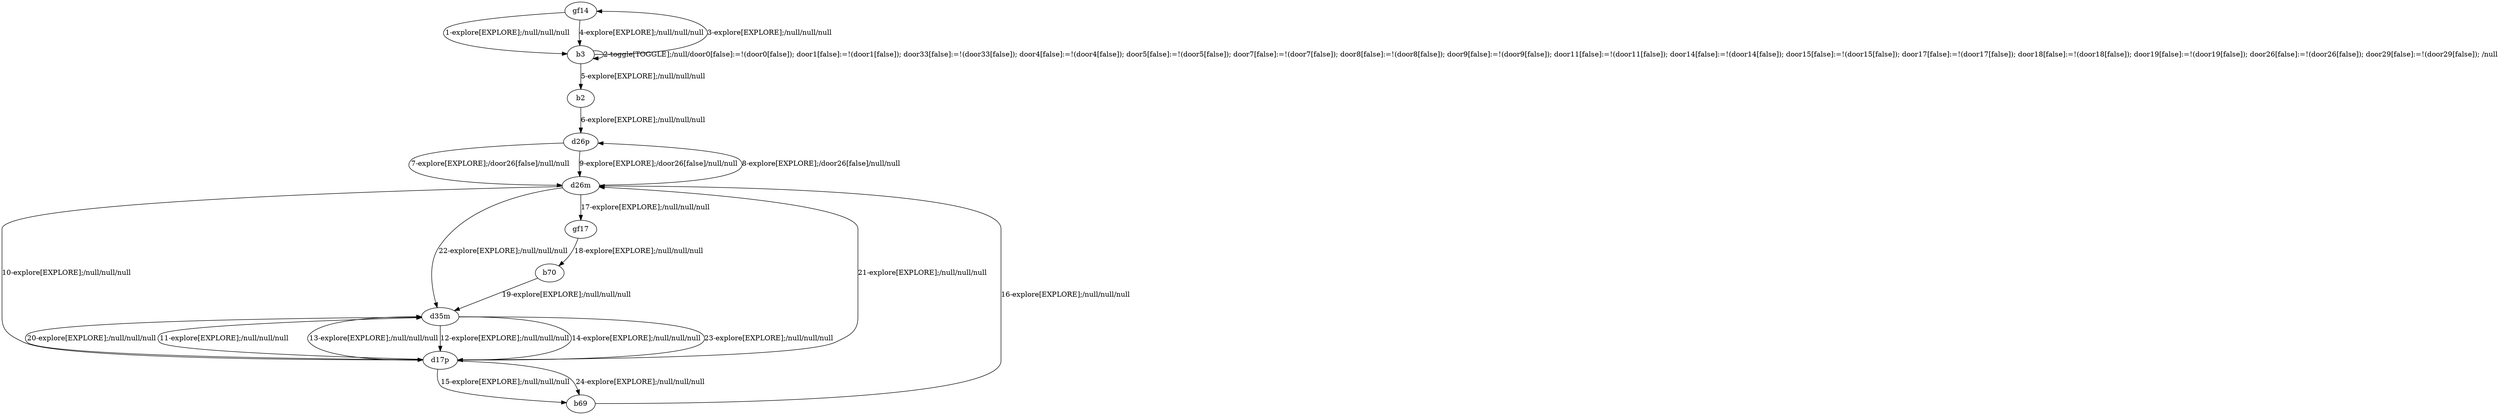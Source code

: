 # Total number of goals covered by this test: 1
# d17p --> d26m

digraph g {
"gf14" -> "b3" [label = "1-explore[EXPLORE];/null/null/null"];
"b3" -> "b3" [label = "2-toggle[TOGGLE];/null/door0[false]:=!(door0[false]); door1[false]:=!(door1[false]); door33[false]:=!(door33[false]); door4[false]:=!(door4[false]); door5[false]:=!(door5[false]); door7[false]:=!(door7[false]); door8[false]:=!(door8[false]); door9[false]:=!(door9[false]); door11[false]:=!(door11[false]); door14[false]:=!(door14[false]); door15[false]:=!(door15[false]); door17[false]:=!(door17[false]); door18[false]:=!(door18[false]); door19[false]:=!(door19[false]); door26[false]:=!(door26[false]); door29[false]:=!(door29[false]); /null"];
"b3" -> "gf14" [label = "3-explore[EXPLORE];/null/null/null"];
"gf14" -> "b3" [label = "4-explore[EXPLORE];/null/null/null"];
"b3" -> "b2" [label = "5-explore[EXPLORE];/null/null/null"];
"b2" -> "d26p" [label = "6-explore[EXPLORE];/null/null/null"];
"d26p" -> "d26m" [label = "7-explore[EXPLORE];/door26[false]/null/null"];
"d26m" -> "d26p" [label = "8-explore[EXPLORE];/door26[false]/null/null"];
"d26p" -> "d26m" [label = "9-explore[EXPLORE];/door26[false]/null/null"];
"d26m" -> "d17p" [label = "10-explore[EXPLORE];/null/null/null"];
"d17p" -> "d35m" [label = "11-explore[EXPLORE];/null/null/null"];
"d35m" -> "d17p" [label = "12-explore[EXPLORE];/null/null/null"];
"d17p" -> "d35m" [label = "13-explore[EXPLORE];/null/null/null"];
"d35m" -> "d17p" [label = "14-explore[EXPLORE];/null/null/null"];
"d17p" -> "b69" [label = "15-explore[EXPLORE];/null/null/null"];
"b69" -> "d26m" [label = "16-explore[EXPLORE];/null/null/null"];
"d26m" -> "gf17" [label = "17-explore[EXPLORE];/null/null/null"];
"gf17" -> "b70" [label = "18-explore[EXPLORE];/null/null/null"];
"b70" -> "d35m" [label = "19-explore[EXPLORE];/null/null/null"];
"d35m" -> "d17p" [label = "20-explore[EXPLORE];/null/null/null"];
"d17p" -> "d26m" [label = "21-explore[EXPLORE];/null/null/null"];
"d26m" -> "d35m" [label = "22-explore[EXPLORE];/null/null/null"];
"d35m" -> "d17p" [label = "23-explore[EXPLORE];/null/null/null"];
"d17p" -> "b69" [label = "24-explore[EXPLORE];/null/null/null"];
}
